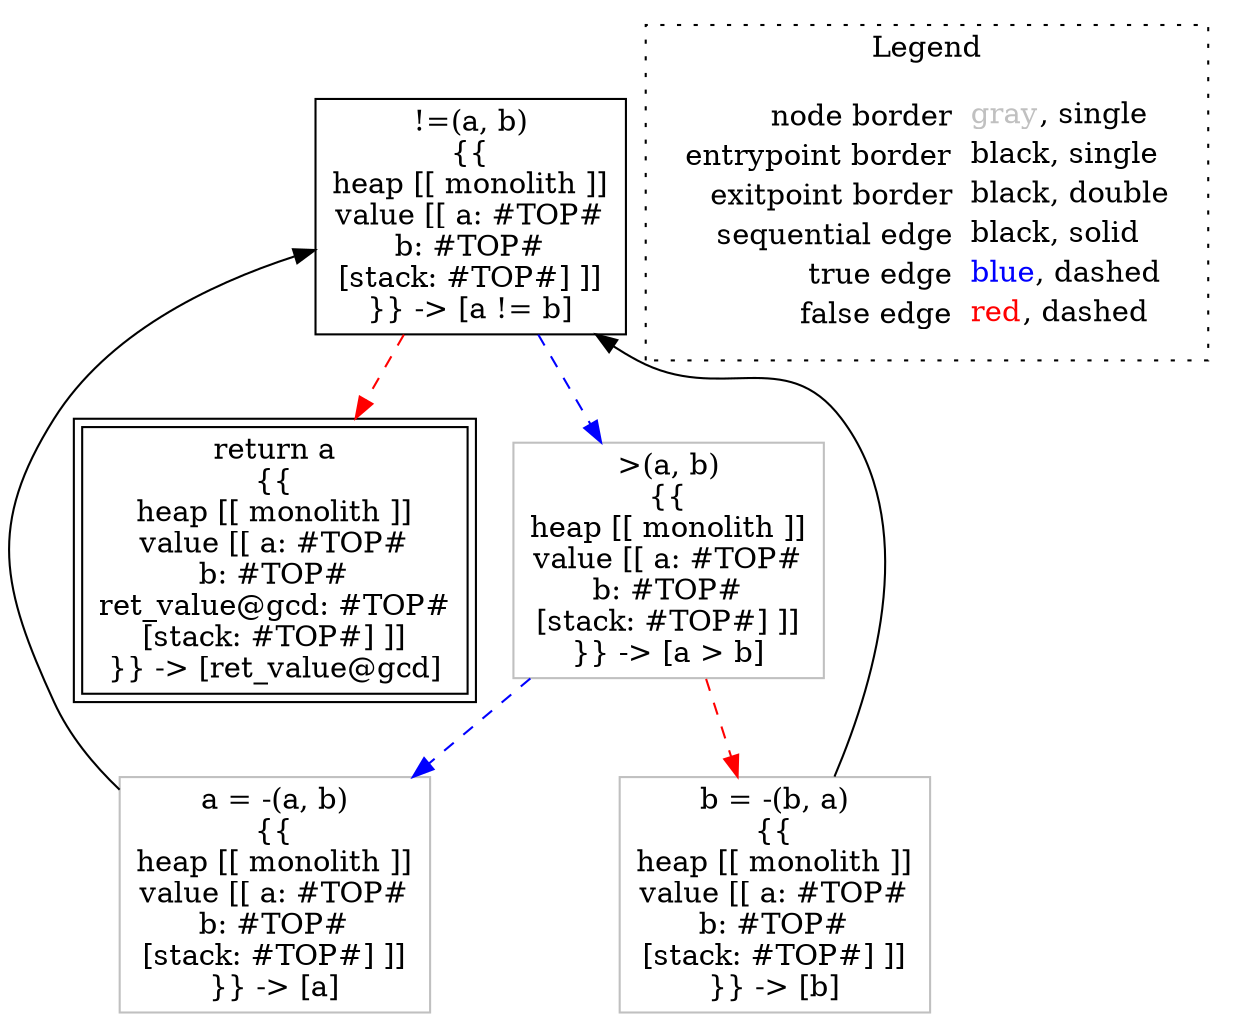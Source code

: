 digraph {
	"node0" [shape="rect",color="black",label=<!=(a, b)<BR/>{{<BR/>heap [[ monolith ]]<BR/>value [[ a: #TOP#<BR/>b: #TOP#<BR/>[stack: #TOP#] ]]<BR/>}} -&gt; [a != b]>];
	"node1" [shape="rect",color="gray",label=<&gt;(a, b)<BR/>{{<BR/>heap [[ monolith ]]<BR/>value [[ a: #TOP#<BR/>b: #TOP#<BR/>[stack: #TOP#] ]]<BR/>}} -&gt; [a &gt; b]>];
	"node2" [shape="rect",color="black",peripheries="2",label=<return a<BR/>{{<BR/>heap [[ monolith ]]<BR/>value [[ a: #TOP#<BR/>b: #TOP#<BR/>ret_value@gcd: #TOP#<BR/>[stack: #TOP#] ]]<BR/>}} -&gt; [ret_value@gcd]>];
	"node3" [shape="rect",color="gray",label=<a = -(a, b)<BR/>{{<BR/>heap [[ monolith ]]<BR/>value [[ a: #TOP#<BR/>b: #TOP#<BR/>[stack: #TOP#] ]]<BR/>}} -&gt; [a]>];
	"node4" [shape="rect",color="gray",label=<b = -(b, a)<BR/>{{<BR/>heap [[ monolith ]]<BR/>value [[ a: #TOP#<BR/>b: #TOP#<BR/>[stack: #TOP#] ]]<BR/>}} -&gt; [b]>];
	"node0" -> "node1" [color="blue",style="dashed"];
	"node0" -> "node2" [color="red",style="dashed"];
	"node1" -> "node3" [color="blue",style="dashed"];
	"node1" -> "node4" [color="red",style="dashed"];
	"node3" -> "node0" [color="black"];
	"node4" -> "node0" [color="black"];
subgraph cluster_legend {
	label="Legend";
	style=dotted;
	node [shape=plaintext];
	"legend" [label=<<table border="0" cellpadding="2" cellspacing="0" cellborder="0"><tr><td align="right">node border&nbsp;</td><td align="left"><font color="gray">gray</font>, single</td></tr><tr><td align="right">entrypoint border&nbsp;</td><td align="left"><font color="black">black</font>, single</td></tr><tr><td align="right">exitpoint border&nbsp;</td><td align="left"><font color="black">black</font>, double</td></tr><tr><td align="right">sequential edge&nbsp;</td><td align="left"><font color="black">black</font>, solid</td></tr><tr><td align="right">true edge&nbsp;</td><td align="left"><font color="blue">blue</font>, dashed</td></tr><tr><td align="right">false edge&nbsp;</td><td align="left"><font color="red">red</font>, dashed</td></tr></table>>];
}

}
